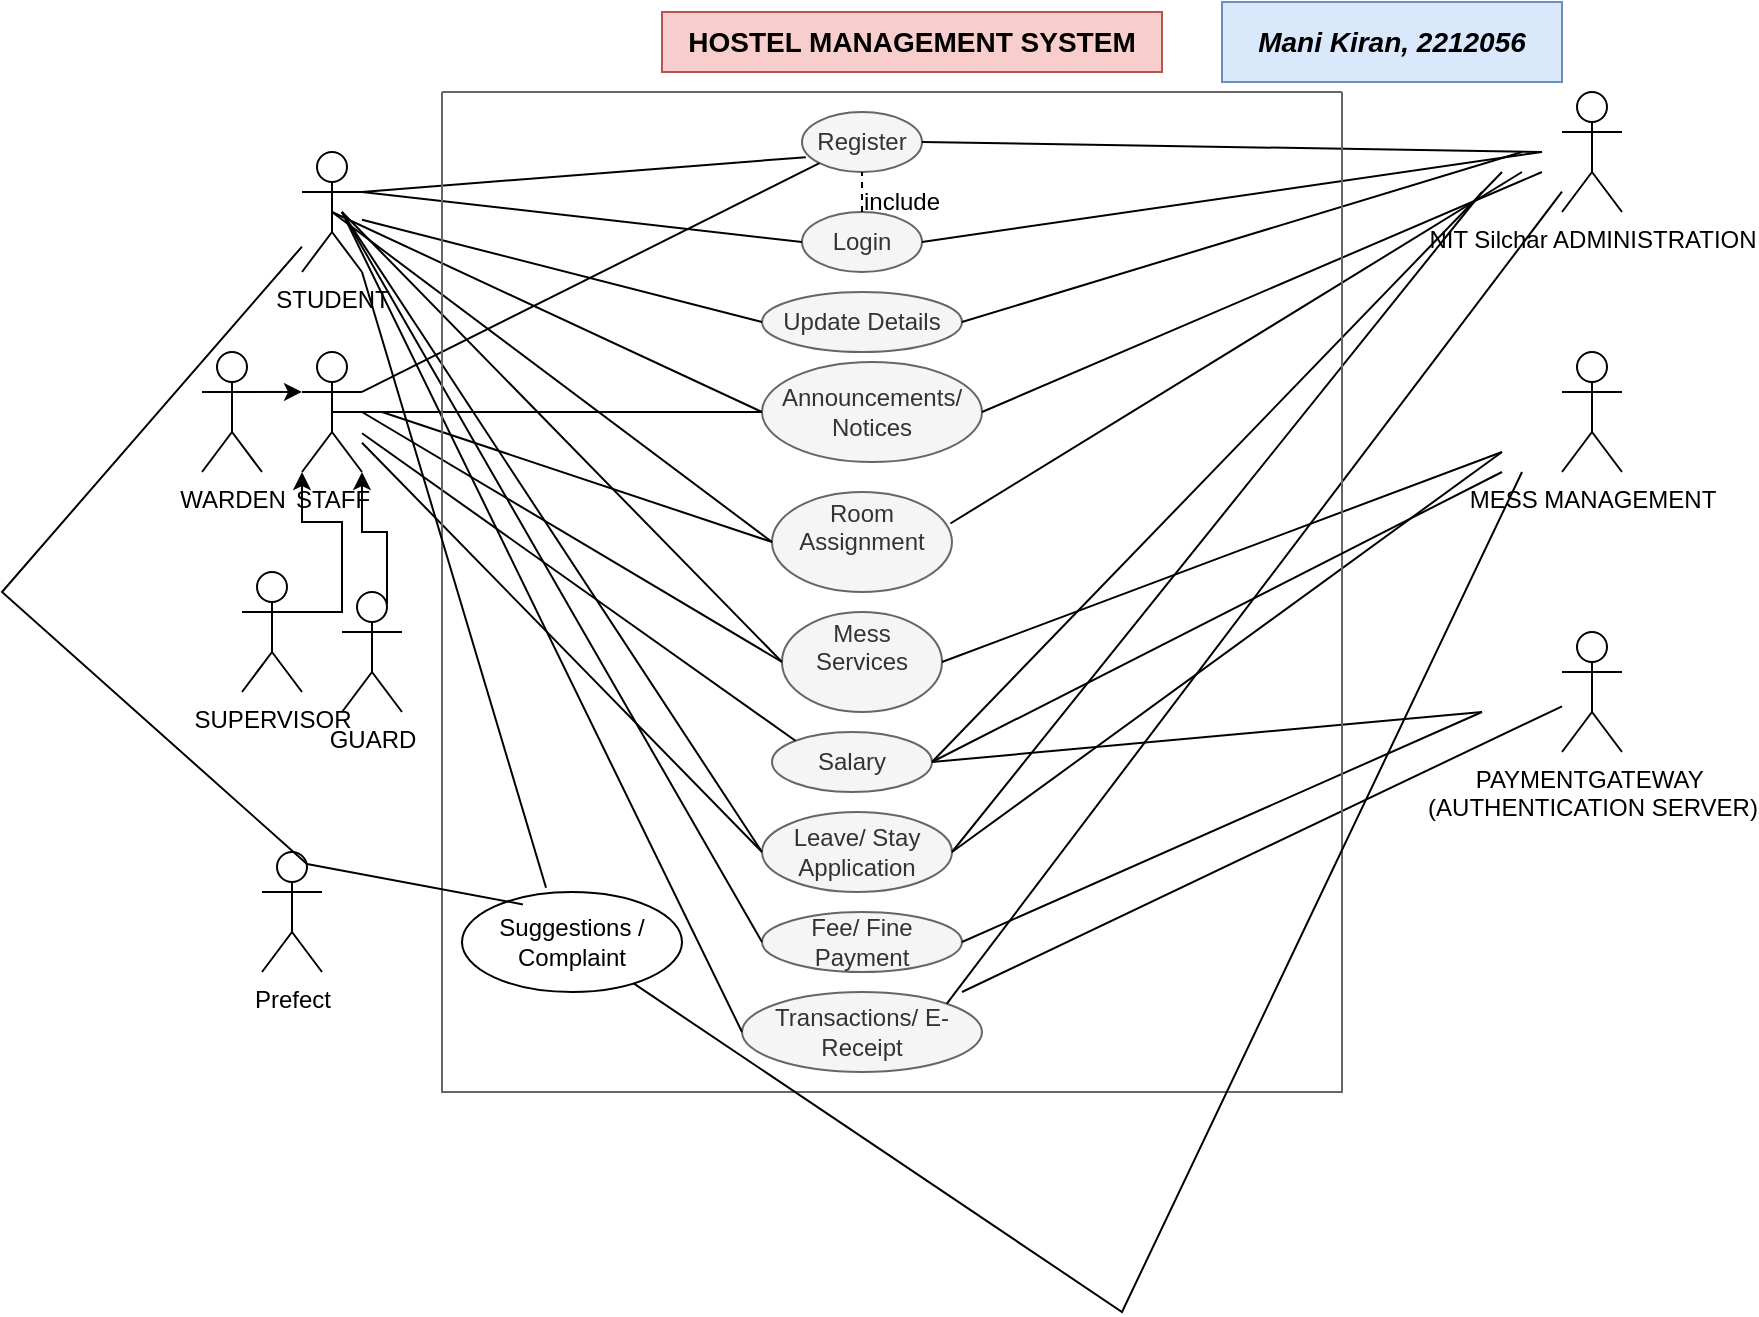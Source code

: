 <mxfile version="26.0.7">
  <diagram name="Page-1" id="Te8EHBV-97OqTDzlu9V5">
    <mxGraphModel dx="1784" dy="525" grid="1" gridSize="10" guides="1" tooltips="1" connect="1" arrows="1" fold="1" page="1" pageScale="1" pageWidth="850" pageHeight="1100" math="0" shadow="0">
      <root>
        <mxCell id="0" />
        <mxCell id="1" parent="0" />
        <mxCell id="gUHT7tiN4UJdKw-qQdEV-1" value="STUDENT" style="shape=umlActor;verticalLabelPosition=bottom;verticalAlign=top;html=1;outlineConnect=0;" parent="1" vertex="1">
          <mxGeometry x="60" y="80" width="30" height="60" as="geometry" />
        </mxCell>
        <mxCell id="gUHT7tiN4UJdKw-qQdEV-5" value="&lt;b&gt;&lt;font style=&quot;font-size: 14px;&quot;&gt;HOSTEL MANAGEMENT SYSTEM&lt;/font&gt;&lt;/b&gt;" style="text;html=1;align=center;verticalAlign=middle;whiteSpace=wrap;rounded=0;fillColor=#f8cecc;strokeColor=#b85450;" parent="1" vertex="1">
          <mxGeometry x="240" y="10" width="250" height="30" as="geometry" />
        </mxCell>
        <mxCell id="gUHT7tiN4UJdKw-qQdEV-6" value="MESS MANAGEMENT" style="shape=umlActor;verticalLabelPosition=bottom;verticalAlign=top;html=1;outlineConnect=0;" parent="1" vertex="1">
          <mxGeometry x="690" y="180" width="30" height="60" as="geometry" />
        </mxCell>
        <mxCell id="gUHT7tiN4UJdKw-qQdEV-11" value="PAYMENTGATEWAY&amp;nbsp;&lt;div&gt;(AUTHENTICATION SERVER)&lt;/div&gt;" style="shape=umlActor;verticalLabelPosition=bottom;verticalAlign=top;html=1;outlineConnect=0;" parent="1" vertex="1">
          <mxGeometry x="690" y="320" width="30" height="60" as="geometry" />
        </mxCell>
        <mxCell id="gUHT7tiN4UJdKw-qQdEV-12" value="NIT Silchar ADMINISTRATION" style="shape=umlActor;verticalLabelPosition=bottom;verticalAlign=top;html=1;outlineConnect=0;" parent="1" vertex="1">
          <mxGeometry x="690" y="50" width="30" height="60" as="geometry" />
        </mxCell>
        <mxCell id="gUHT7tiN4UJdKw-qQdEV-15" value="STAFF" style="shape=umlActor;verticalLabelPosition=bottom;verticalAlign=top;html=1;outlineConnect=0;" parent="1" vertex="1">
          <mxGeometry x="60" y="180" width="30" height="60" as="geometry" />
        </mxCell>
        <mxCell id="gUHT7tiN4UJdKw-qQdEV-19" value="WARDEN" style="shape=umlActor;verticalLabelPosition=bottom;verticalAlign=top;html=1;outlineConnect=0;" parent="1" vertex="1">
          <mxGeometry x="10" y="180" width="30" height="60" as="geometry" />
        </mxCell>
        <mxCell id="gUHT7tiN4UJdKw-qQdEV-20" value="SUPERVISOR" style="shape=umlActor;verticalLabelPosition=bottom;verticalAlign=top;html=1;outlineConnect=0;" parent="1" vertex="1">
          <mxGeometry x="30" y="290" width="30" height="60" as="geometry" />
        </mxCell>
        <mxCell id="gUHT7tiN4UJdKw-qQdEV-21" value="GUARD" style="shape=umlActor;verticalLabelPosition=bottom;verticalAlign=top;html=1;outlineConnect=0;" parent="1" vertex="1">
          <mxGeometry x="80" y="300" width="30" height="60" as="geometry" />
        </mxCell>
        <mxCell id="gUHT7tiN4UJdKw-qQdEV-28" style="edgeStyle=orthogonalEdgeStyle;rounded=0;orthogonalLoop=1;jettySize=auto;html=1;exitX=1;exitY=0.333;exitDx=0;exitDy=0;exitPerimeter=0;entryX=0;entryY=0.333;entryDx=0;entryDy=0;entryPerimeter=0;" parent="1" source="gUHT7tiN4UJdKw-qQdEV-19" target="gUHT7tiN4UJdKw-qQdEV-15" edge="1">
          <mxGeometry relative="1" as="geometry" />
        </mxCell>
        <mxCell id="gUHT7tiN4UJdKw-qQdEV-29" style="edgeStyle=orthogonalEdgeStyle;rounded=0;orthogonalLoop=1;jettySize=auto;html=1;exitX=1;exitY=0.333;exitDx=0;exitDy=0;exitPerimeter=0;entryX=0;entryY=1;entryDx=0;entryDy=0;entryPerimeter=0;" parent="1" source="gUHT7tiN4UJdKw-qQdEV-20" target="gUHT7tiN4UJdKw-qQdEV-15" edge="1">
          <mxGeometry relative="1" as="geometry" />
        </mxCell>
        <mxCell id="gUHT7tiN4UJdKw-qQdEV-30" style="edgeStyle=orthogonalEdgeStyle;rounded=0;orthogonalLoop=1;jettySize=auto;html=1;exitX=0.75;exitY=0.1;exitDx=0;exitDy=0;exitPerimeter=0;entryX=1;entryY=1;entryDx=0;entryDy=0;entryPerimeter=0;" parent="1" source="gUHT7tiN4UJdKw-qQdEV-21" target="gUHT7tiN4UJdKw-qQdEV-15" edge="1">
          <mxGeometry relative="1" as="geometry" />
        </mxCell>
        <mxCell id="gUHT7tiN4UJdKw-qQdEV-31" value="Register" style="ellipse;whiteSpace=wrap;html=1;fillColor=#f5f5f5;fontColor=#333333;strokeColor=#666666;" parent="1" vertex="1">
          <mxGeometry x="310" y="60" width="60" height="30" as="geometry" />
        </mxCell>
        <mxCell id="gUHT7tiN4UJdKw-qQdEV-34" value="" style="endArrow=none;html=1;rounded=0;exitX=1;exitY=0.333;exitDx=0;exitDy=0;exitPerimeter=0;entryX=0.032;entryY=0.753;entryDx=0;entryDy=0;entryPerimeter=0;" parent="1" source="gUHT7tiN4UJdKw-qQdEV-1" target="gUHT7tiN4UJdKw-qQdEV-31" edge="1">
          <mxGeometry width="50" height="50" relative="1" as="geometry">
            <mxPoint x="360" y="230" as="sourcePoint" />
            <mxPoint x="410" y="180" as="targetPoint" />
          </mxGeometry>
        </mxCell>
        <mxCell id="gUHT7tiN4UJdKw-qQdEV-35" value="" style="endArrow=none;html=1;rounded=0;exitX=1;exitY=0.5;exitDx=0;exitDy=0;" parent="1" source="gUHT7tiN4UJdKw-qQdEV-31" edge="1">
          <mxGeometry width="50" height="50" relative="1" as="geometry">
            <mxPoint x="360" y="230" as="sourcePoint" />
            <mxPoint x="680" y="80" as="targetPoint" />
          </mxGeometry>
        </mxCell>
        <mxCell id="gUHT7tiN4UJdKw-qQdEV-36" value="Login" style="ellipse;whiteSpace=wrap;html=1;fillColor=#f5f5f5;fontColor=#333333;strokeColor=#666666;" parent="1" vertex="1">
          <mxGeometry x="310" y="110" width="60" height="30" as="geometry" />
        </mxCell>
        <mxCell id="gUHT7tiN4UJdKw-qQdEV-37" value="" style="endArrow=none;html=1;rounded=0;exitX=1;exitY=0.333;exitDx=0;exitDy=0;exitPerimeter=0;" parent="1" source="gUHT7tiN4UJdKw-qQdEV-15" target="gUHT7tiN4UJdKw-qQdEV-31" edge="1">
          <mxGeometry width="50" height="50" relative="1" as="geometry">
            <mxPoint x="360" y="230" as="sourcePoint" />
            <mxPoint x="410" y="180" as="targetPoint" />
          </mxGeometry>
        </mxCell>
        <mxCell id="gUHT7tiN4UJdKw-qQdEV-38" value="" style="endArrow=none;html=1;rounded=0;exitX=1;exitY=0.5;exitDx=0;exitDy=0;" parent="1" source="gUHT7tiN4UJdKw-qQdEV-36" edge="1">
          <mxGeometry width="50" height="50" relative="1" as="geometry">
            <mxPoint x="360" y="230" as="sourcePoint" />
            <mxPoint x="680" y="80" as="targetPoint" />
          </mxGeometry>
        </mxCell>
        <mxCell id="gUHT7tiN4UJdKw-qQdEV-39" value="" style="endArrow=none;html=1;rounded=0;exitX=1;exitY=0.333;exitDx=0;exitDy=0;exitPerimeter=0;entryX=0;entryY=0.5;entryDx=0;entryDy=0;" parent="1" source="gUHT7tiN4UJdKw-qQdEV-1" target="gUHT7tiN4UJdKw-qQdEV-36" edge="1">
          <mxGeometry width="50" height="50" relative="1" as="geometry">
            <mxPoint x="360" y="230" as="sourcePoint" />
            <mxPoint x="410" y="180" as="targetPoint" />
          </mxGeometry>
        </mxCell>
        <mxCell id="gUHT7tiN4UJdKw-qQdEV-40" value="Update Details" style="ellipse;whiteSpace=wrap;html=1;fillColor=#f5f5f5;fontColor=#333333;strokeColor=#666666;" parent="1" vertex="1">
          <mxGeometry x="290" y="150" width="100" height="30" as="geometry" />
        </mxCell>
        <mxCell id="gUHT7tiN4UJdKw-qQdEV-41" value="" style="endArrow=none;html=1;rounded=0;entryX=0;entryY=0.5;entryDx=0;entryDy=0;" parent="1" source="gUHT7tiN4UJdKw-qQdEV-1" target="gUHT7tiN4UJdKw-qQdEV-40" edge="1">
          <mxGeometry width="50" height="50" relative="1" as="geometry">
            <mxPoint x="360" y="230" as="sourcePoint" />
            <mxPoint x="410" y="180" as="targetPoint" />
          </mxGeometry>
        </mxCell>
        <mxCell id="gUHT7tiN4UJdKw-qQdEV-42" value="" style="endArrow=none;html=1;rounded=0;exitX=1;exitY=0.5;exitDx=0;exitDy=0;" parent="1" source="gUHT7tiN4UJdKw-qQdEV-40" edge="1">
          <mxGeometry width="50" height="50" relative="1" as="geometry">
            <mxPoint x="360" y="230" as="sourcePoint" />
            <mxPoint x="670" y="80" as="targetPoint" />
          </mxGeometry>
        </mxCell>
        <mxCell id="gUHT7tiN4UJdKw-qQdEV-43" value="Announcements/ Notices" style="ellipse;whiteSpace=wrap;html=1;fillColor=#f5f5f5;fontColor=#333333;strokeColor=#666666;" parent="1" vertex="1">
          <mxGeometry x="290" y="185" width="110" height="50" as="geometry" />
        </mxCell>
        <mxCell id="gUHT7tiN4UJdKw-qQdEV-44" value="" style="endArrow=none;html=1;rounded=0;exitX=0.5;exitY=0.5;exitDx=0;exitDy=0;exitPerimeter=0;entryX=0;entryY=0.5;entryDx=0;entryDy=0;" parent="1" source="gUHT7tiN4UJdKw-qQdEV-1" target="gUHT7tiN4UJdKw-qQdEV-43" edge="1">
          <mxGeometry width="50" height="50" relative="1" as="geometry">
            <mxPoint x="280" y="190" as="sourcePoint" />
            <mxPoint x="410" y="180" as="targetPoint" />
          </mxGeometry>
        </mxCell>
        <mxCell id="gUHT7tiN4UJdKw-qQdEV-45" value="" style="endArrow=none;html=1;rounded=0;exitX=0.5;exitY=0.5;exitDx=0;exitDy=0;exitPerimeter=0;entryX=0;entryY=0.5;entryDx=0;entryDy=0;" parent="1" source="gUHT7tiN4UJdKw-qQdEV-15" target="gUHT7tiN4UJdKw-qQdEV-43" edge="1">
          <mxGeometry width="50" height="50" relative="1" as="geometry">
            <mxPoint x="360" y="230" as="sourcePoint" />
            <mxPoint x="410" y="180" as="targetPoint" />
          </mxGeometry>
        </mxCell>
        <mxCell id="gUHT7tiN4UJdKw-qQdEV-46" value="" style="endArrow=none;html=1;rounded=0;" parent="1" edge="1">
          <mxGeometry width="50" height="50" relative="1" as="geometry">
            <mxPoint x="400" y="210" as="sourcePoint" />
            <mxPoint x="680" y="90" as="targetPoint" />
          </mxGeometry>
        </mxCell>
        <mxCell id="gUHT7tiN4UJdKw-qQdEV-47" value="&#xa;Room Assignment&#xa;&#xa;" style="ellipse;whiteSpace=wrap;html=1;fillColor=#f5f5f5;fontColor=#333333;strokeColor=#666666;" parent="1" vertex="1">
          <mxGeometry x="295" y="250" width="90" height="50" as="geometry" />
        </mxCell>
        <mxCell id="gUHT7tiN4UJdKw-qQdEV-48" value="" style="endArrow=none;html=1;rounded=0;exitX=0.5;exitY=0.5;exitDx=0;exitDy=0;exitPerimeter=0;entryX=0;entryY=0.5;entryDx=0;entryDy=0;" parent="1" source="gUHT7tiN4UJdKw-qQdEV-1" target="gUHT7tiN4UJdKw-qQdEV-47" edge="1">
          <mxGeometry width="50" height="50" relative="1" as="geometry">
            <mxPoint x="360" y="230" as="sourcePoint" />
            <mxPoint x="410" y="180" as="targetPoint" />
          </mxGeometry>
        </mxCell>
        <mxCell id="gUHT7tiN4UJdKw-qQdEV-49" value="" style="endArrow=none;html=1;rounded=0;entryX=0;entryY=0.5;entryDx=0;entryDy=0;" parent="1" target="gUHT7tiN4UJdKw-qQdEV-47" edge="1">
          <mxGeometry width="50" height="50" relative="1" as="geometry">
            <mxPoint x="100" y="210" as="sourcePoint" />
            <mxPoint x="410" y="180" as="targetPoint" />
          </mxGeometry>
        </mxCell>
        <mxCell id="gUHT7tiN4UJdKw-qQdEV-50" value="" style="endArrow=none;html=1;rounded=0;exitX=0.991;exitY=0.315;exitDx=0;exitDy=0;exitPerimeter=0;" parent="1" source="gUHT7tiN4UJdKw-qQdEV-47" edge="1">
          <mxGeometry width="50" height="50" relative="1" as="geometry">
            <mxPoint x="360" y="230" as="sourcePoint" />
            <mxPoint x="670" y="90" as="targetPoint" />
          </mxGeometry>
        </mxCell>
        <mxCell id="gUHT7tiN4UJdKw-qQdEV-51" value="Mess Services&lt;div&gt;&lt;br&gt;&lt;/div&gt;" style="ellipse;whiteSpace=wrap;html=1;fillColor=#f5f5f5;fontColor=#333333;strokeColor=#666666;" parent="1" vertex="1">
          <mxGeometry x="300" y="310" width="80" height="50" as="geometry" />
        </mxCell>
        <mxCell id="gUHT7tiN4UJdKw-qQdEV-52" value="" style="endArrow=none;html=1;rounded=0;exitX=1;exitY=0.5;exitDx=0;exitDy=0;" parent="1" source="gUHT7tiN4UJdKw-qQdEV-51" edge="1">
          <mxGeometry width="50" height="50" relative="1" as="geometry">
            <mxPoint x="360" y="340" as="sourcePoint" />
            <mxPoint x="660" y="230" as="targetPoint" />
          </mxGeometry>
        </mxCell>
        <mxCell id="gUHT7tiN4UJdKw-qQdEV-53" value="" style="endArrow=none;html=1;rounded=0;entryX=0;entryY=0.5;entryDx=0;entryDy=0;" parent="1" target="gUHT7tiN4UJdKw-qQdEV-51" edge="1">
          <mxGeometry width="50" height="50" relative="1" as="geometry">
            <mxPoint x="90" y="210" as="sourcePoint" />
            <mxPoint x="410" y="290" as="targetPoint" />
          </mxGeometry>
        </mxCell>
        <mxCell id="gUHT7tiN4UJdKw-qQdEV-54" value="" style="endArrow=none;html=1;rounded=0;entryX=0;entryY=0.5;entryDx=0;entryDy=0;" parent="1" target="gUHT7tiN4UJdKw-qQdEV-51" edge="1">
          <mxGeometry width="50" height="50" relative="1" as="geometry">
            <mxPoint x="80" y="110" as="sourcePoint" />
            <mxPoint x="290" y="340" as="targetPoint" />
          </mxGeometry>
        </mxCell>
        <mxCell id="gUHT7tiN4UJdKw-qQdEV-55" value="Salary" style="ellipse;whiteSpace=wrap;html=1;fillColor=#f5f5f5;fontColor=#333333;strokeColor=#666666;" parent="1" vertex="1">
          <mxGeometry x="295" y="370" width="80" height="30" as="geometry" />
        </mxCell>
        <mxCell id="gUHT7tiN4UJdKw-qQdEV-56" value="" style="endArrow=none;html=1;rounded=0;exitX=0;exitY=0;exitDx=0;exitDy=0;" parent="1" source="gUHT7tiN4UJdKw-qQdEV-55" target="gUHT7tiN4UJdKw-qQdEV-15" edge="1">
          <mxGeometry width="50" height="50" relative="1" as="geometry">
            <mxPoint x="360" y="340" as="sourcePoint" />
            <mxPoint x="410" y="290" as="targetPoint" />
          </mxGeometry>
        </mxCell>
        <mxCell id="gUHT7tiN4UJdKw-qQdEV-57" value="" style="endArrow=none;html=1;rounded=0;exitX=1;exitY=0.5;exitDx=0;exitDy=0;" parent="1" source="gUHT7tiN4UJdKw-qQdEV-55" edge="1">
          <mxGeometry width="50" height="50" relative="1" as="geometry">
            <mxPoint x="360" y="340" as="sourcePoint" />
            <mxPoint x="660" y="90" as="targetPoint" />
          </mxGeometry>
        </mxCell>
        <mxCell id="gUHT7tiN4UJdKw-qQdEV-58" value="" style="endArrow=none;html=1;rounded=0;exitX=1;exitY=0.5;exitDx=0;exitDy=0;" parent="1" source="gUHT7tiN4UJdKw-qQdEV-55" edge="1">
          <mxGeometry width="50" height="50" relative="1" as="geometry">
            <mxPoint x="380" y="380" as="sourcePoint" />
            <mxPoint x="650" y="360" as="targetPoint" />
          </mxGeometry>
        </mxCell>
        <mxCell id="gUHT7tiN4UJdKw-qQdEV-59" value="Leave/ Stay Application" style="ellipse;whiteSpace=wrap;html=1;fillColor=#f5f5f5;fontColor=#333333;strokeColor=#666666;" parent="1" vertex="1">
          <mxGeometry x="290" y="410" width="95" height="40" as="geometry" />
        </mxCell>
        <mxCell id="gUHT7tiN4UJdKw-qQdEV-60" value="" style="endArrow=none;html=1;rounded=0;entryX=0;entryY=0.5;entryDx=0;entryDy=0;" parent="1" source="gUHT7tiN4UJdKw-qQdEV-15" target="gUHT7tiN4UJdKw-qQdEV-59" edge="1">
          <mxGeometry width="50" height="50" relative="1" as="geometry">
            <mxPoint x="360" y="340" as="sourcePoint" />
            <mxPoint x="410" y="290" as="targetPoint" />
          </mxGeometry>
        </mxCell>
        <mxCell id="gUHT7tiN4UJdKw-qQdEV-61" value="" style="endArrow=none;html=1;rounded=0;" parent="1" edge="1">
          <mxGeometry width="50" height="50" relative="1" as="geometry">
            <mxPoint x="80" y="110" as="sourcePoint" />
            <mxPoint x="290" y="430" as="targetPoint" />
          </mxGeometry>
        </mxCell>
        <mxCell id="gUHT7tiN4UJdKw-qQdEV-62" value="" style="endArrow=none;html=1;rounded=0;exitX=1;exitY=0.5;exitDx=0;exitDy=0;" parent="1" source="gUHT7tiN4UJdKw-qQdEV-59" edge="1">
          <mxGeometry width="50" height="50" relative="1" as="geometry">
            <mxPoint x="360" y="340" as="sourcePoint" />
            <mxPoint x="650" y="100" as="targetPoint" />
          </mxGeometry>
        </mxCell>
        <mxCell id="gUHT7tiN4UJdKw-qQdEV-63" value="" style="endArrow=none;html=1;rounded=0;exitX=1;exitY=0.5;exitDx=0;exitDy=0;" parent="1" source="gUHT7tiN4UJdKw-qQdEV-59" edge="1">
          <mxGeometry width="50" height="50" relative="1" as="geometry">
            <mxPoint x="390" y="400" as="sourcePoint" />
            <mxPoint x="660" y="230" as="targetPoint" />
          </mxGeometry>
        </mxCell>
        <mxCell id="gUHT7tiN4UJdKw-qQdEV-64" value="Fee/ Fine Payment" style="ellipse;whiteSpace=wrap;html=1;fillColor=#f5f5f5;fontColor=#333333;strokeColor=#666666;" parent="1" vertex="1">
          <mxGeometry x="290" y="460" width="100" height="30" as="geometry" />
        </mxCell>
        <mxCell id="gUHT7tiN4UJdKw-qQdEV-65" value="" style="endArrow=none;html=1;rounded=0;entryX=0;entryY=0.5;entryDx=0;entryDy=0;" parent="1" target="gUHT7tiN4UJdKw-qQdEV-64" edge="1">
          <mxGeometry width="50" height="50" relative="1" as="geometry">
            <mxPoint x="80" y="110" as="sourcePoint" />
            <mxPoint x="410" y="290" as="targetPoint" />
          </mxGeometry>
        </mxCell>
        <mxCell id="gUHT7tiN4UJdKw-qQdEV-66" value="" style="endArrow=none;html=1;rounded=0;exitX=1;exitY=0.5;exitDx=0;exitDy=0;" parent="1" source="gUHT7tiN4UJdKw-qQdEV-64" edge="1">
          <mxGeometry width="50" height="50" relative="1" as="geometry">
            <mxPoint x="360" y="340" as="sourcePoint" />
            <mxPoint x="650" y="360" as="targetPoint" />
          </mxGeometry>
        </mxCell>
        <mxCell id="gUHT7tiN4UJdKw-qQdEV-67" value="Transactions/ E-Receipt" style="ellipse;whiteSpace=wrap;html=1;fillColor=#f5f5f5;fontColor=#333333;strokeColor=#666666;" parent="1" vertex="1">
          <mxGeometry x="280" y="500" width="120" height="40" as="geometry" />
        </mxCell>
        <mxCell id="gUHT7tiN4UJdKw-qQdEV-68" value="" style="endArrow=none;html=1;rounded=0;entryX=0;entryY=0.5;entryDx=0;entryDy=0;" parent="1" target="gUHT7tiN4UJdKw-qQdEV-67" edge="1">
          <mxGeometry width="50" height="50" relative="1" as="geometry">
            <mxPoint x="80" y="110" as="sourcePoint" />
            <mxPoint x="410" y="290" as="targetPoint" />
          </mxGeometry>
        </mxCell>
        <mxCell id="gUHT7tiN4UJdKw-qQdEV-69" value="" style="endArrow=none;html=1;rounded=0;exitX=1;exitY=0;exitDx=0;exitDy=0;" parent="1" source="gUHT7tiN4UJdKw-qQdEV-67" target="gUHT7tiN4UJdKw-qQdEV-12" edge="1">
          <mxGeometry width="50" height="50" relative="1" as="geometry">
            <mxPoint x="360" y="340" as="sourcePoint" />
            <mxPoint x="410" y="290" as="targetPoint" />
          </mxGeometry>
        </mxCell>
        <mxCell id="gUHT7tiN4UJdKw-qQdEV-70" value="" style="endArrow=none;html=1;rounded=0;" parent="1" target="gUHT7tiN4UJdKw-qQdEV-11" edge="1">
          <mxGeometry width="50" height="50" relative="1" as="geometry">
            <mxPoint x="390" y="500" as="sourcePoint" />
            <mxPoint x="410" y="290" as="targetPoint" />
          </mxGeometry>
        </mxCell>
        <mxCell id="gUHT7tiN4UJdKw-qQdEV-71" value="&lt;b&gt;&lt;font style=&quot;font-size: 14px;&quot;&gt;&lt;i&gt;Mani Kiran, 2212056&lt;/i&gt;&lt;/font&gt;&lt;/b&gt;" style="text;html=1;align=center;verticalAlign=middle;whiteSpace=wrap;rounded=0;fillColor=#dae8fc;strokeColor=#6c8ebf;" parent="1" vertex="1">
          <mxGeometry x="520" y="5" width="170" height="40" as="geometry" />
        </mxCell>
        <mxCell id="gUHT7tiN4UJdKw-qQdEV-74" value="" style="swimlane;startSize=0;fillColor=#f5f5f5;fontColor=#333333;strokeColor=#666666;" parent="1" vertex="1">
          <mxGeometry x="130" y="50" width="450" height="500" as="geometry" />
        </mxCell>
        <mxCell id="gUHT7tiN4UJdKw-qQdEV-77" value="include" style="text;html=1;align=center;verticalAlign=middle;whiteSpace=wrap;rounded=0;" parent="gUHT7tiN4UJdKw-qQdEV-74" vertex="1">
          <mxGeometry x="200" y="40" width="60" height="30" as="geometry" />
        </mxCell>
        <mxCell id="NMu4CE9Yr8ge1Dx_Pw96-1" value="Suggestions / Complaint" style="ellipse;whiteSpace=wrap;html=1;" vertex="1" parent="gUHT7tiN4UJdKw-qQdEV-74">
          <mxGeometry x="10" y="400" width="110" height="50" as="geometry" />
        </mxCell>
        <mxCell id="gUHT7tiN4UJdKw-qQdEV-76" value="" style="endArrow=none;dashed=1;html=1;rounded=0;entryX=0.5;entryY=1;entryDx=0;entryDy=0;" parent="1" target="gUHT7tiN4UJdKw-qQdEV-31" edge="1">
          <mxGeometry width="50" height="50" relative="1" as="geometry">
            <mxPoint x="340" y="110" as="sourcePoint" />
            <mxPoint x="380" y="280" as="targetPoint" />
          </mxGeometry>
        </mxCell>
        <mxCell id="gUHT7tiN4UJdKw-qQdEV-78" value="" style="endArrow=none;html=1;rounded=0;exitX=1;exitY=0.5;exitDx=0;exitDy=0;" parent="1" source="gUHT7tiN4UJdKw-qQdEV-55" edge="1">
          <mxGeometry width="50" height="50" relative="1" as="geometry">
            <mxPoint x="330" y="330" as="sourcePoint" />
            <mxPoint x="660" y="240" as="targetPoint" />
          </mxGeometry>
        </mxCell>
        <mxCell id="NMu4CE9Yr8ge1Dx_Pw96-2" value="" style="endArrow=none;html=1;rounded=0;exitX=0.382;exitY=-0.043;exitDx=0;exitDy=0;exitPerimeter=0;entryX=1;entryY=1;entryDx=0;entryDy=0;entryPerimeter=0;" edge="1" parent="1" source="NMu4CE9Yr8ge1Dx_Pw96-1" target="gUHT7tiN4UJdKw-qQdEV-1">
          <mxGeometry width="50" height="50" relative="1" as="geometry">
            <mxPoint x="340" y="310" as="sourcePoint" />
            <mxPoint x="390" y="260" as="targetPoint" />
          </mxGeometry>
        </mxCell>
        <mxCell id="NMu4CE9Yr8ge1Dx_Pw96-4" value="Prefect&lt;div&gt;&lt;br&gt;&lt;/div&gt;" style="shape=umlActor;verticalLabelPosition=bottom;verticalAlign=top;html=1;outlineConnect=0;" vertex="1" parent="1">
          <mxGeometry x="40" y="430" width="30" height="60" as="geometry" />
        </mxCell>
        <mxCell id="NMu4CE9Yr8ge1Dx_Pw96-5" value="" style="endArrow=none;html=1;rounded=0;exitX=0.75;exitY=0.1;exitDx=0;exitDy=0;exitPerimeter=0;" edge="1" parent="1" source="NMu4CE9Yr8ge1Dx_Pw96-4" target="gUHT7tiN4UJdKw-qQdEV-1">
          <mxGeometry width="50" height="50" relative="1" as="geometry">
            <mxPoint x="200" y="350" as="sourcePoint" />
            <mxPoint x="250" y="300" as="targetPoint" />
            <Array as="points">
              <mxPoint x="-90" y="300" />
            </Array>
          </mxGeometry>
        </mxCell>
        <mxCell id="NMu4CE9Yr8ge1Dx_Pw96-6" value="" style="endArrow=none;html=1;rounded=0;exitX=0.75;exitY=0.1;exitDx=0;exitDy=0;exitPerimeter=0;entryX=0.277;entryY=0.124;entryDx=0;entryDy=0;entryPerimeter=0;" edge="1" parent="1" source="NMu4CE9Yr8ge1Dx_Pw96-4" target="NMu4CE9Yr8ge1Dx_Pw96-1">
          <mxGeometry width="50" height="50" relative="1" as="geometry">
            <mxPoint x="300" y="370" as="sourcePoint" />
            <mxPoint x="350" y="320" as="targetPoint" />
          </mxGeometry>
        </mxCell>
        <mxCell id="NMu4CE9Yr8ge1Dx_Pw96-7" value="" style="endArrow=none;html=1;rounded=0;" edge="1" parent="1" source="NMu4CE9Yr8ge1Dx_Pw96-1">
          <mxGeometry width="50" height="50" relative="1" as="geometry">
            <mxPoint x="300" y="370" as="sourcePoint" />
            <mxPoint x="670" y="240" as="targetPoint" />
            <Array as="points">
              <mxPoint x="470" y="660" />
            </Array>
          </mxGeometry>
        </mxCell>
      </root>
    </mxGraphModel>
  </diagram>
</mxfile>
